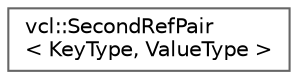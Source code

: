 digraph "Graphical Class Hierarchy"
{
 // LATEX_PDF_SIZE
  bgcolor="transparent";
  edge [fontname=Helvetica,fontsize=10,labelfontname=Helvetica,labelfontsize=10];
  node [fontname=Helvetica,fontsize=10,shape=box,height=0.2,width=0.4];
  rankdir="LR";
  Node0 [label="vcl::SecondRefPair\l\< KeyType, ValueType \>",height=0.2,width=0.4,color="grey40", fillcolor="white", style="filled",URL="$classvcl_1_1SecondRefPair.html",tooltip=" "];
}
